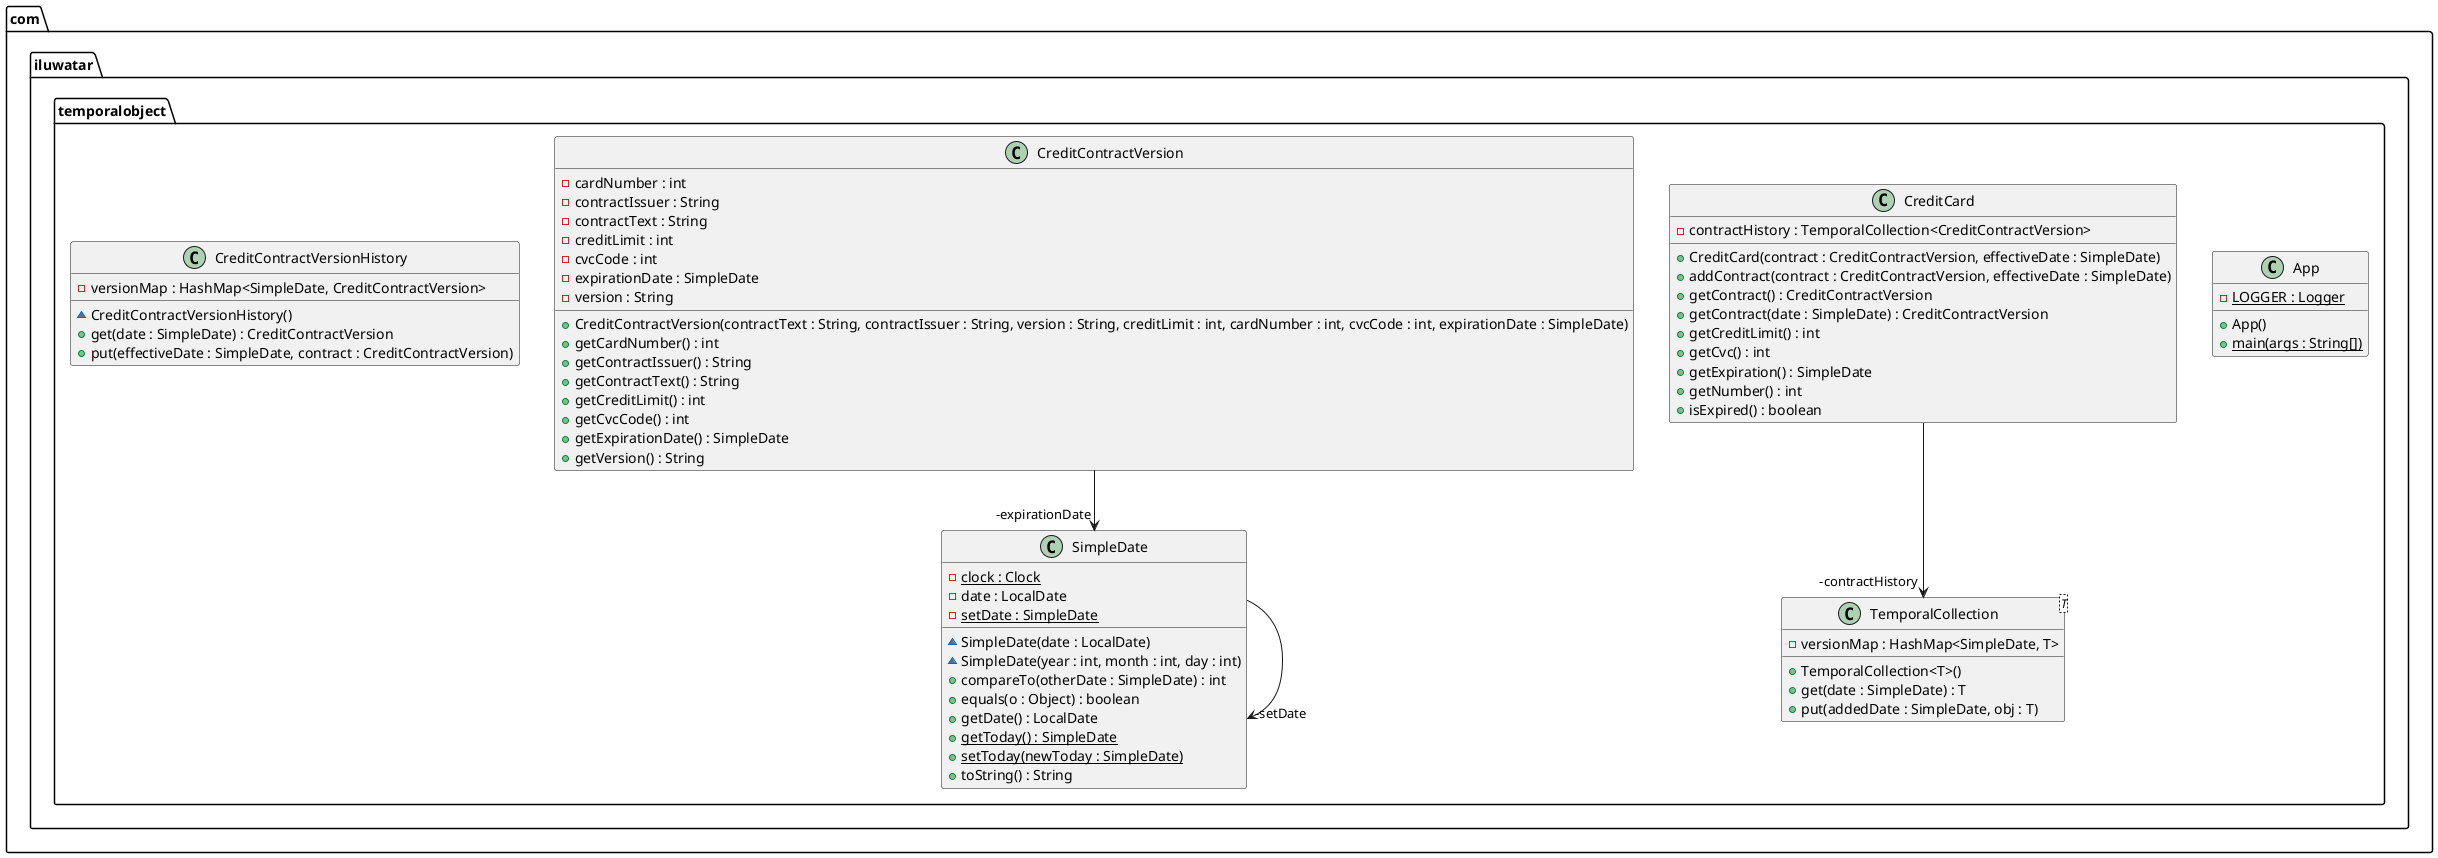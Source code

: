 @startuml
package com.iluwatar.temporalobject {
  class App {
    - LOGGER : Logger {static}
    + App()
    + main(args : String[]) {static}
  }
  class CreditCard {
    - contractHistory : TemporalCollection<CreditContractVersion>
    + CreditCard(contract : CreditContractVersion, effectiveDate : SimpleDate)
    + addContract(contract : CreditContractVersion, effectiveDate : SimpleDate)
    + getContract() : CreditContractVersion
    + getContract(date : SimpleDate) : CreditContractVersion
    + getCreditLimit() : int
    + getCvc() : int
    + getExpiration() : SimpleDate
    + getNumber() : int
    + isExpired() : boolean
  }
  class CreditContractVersion {
    - cardNumber : int
    - contractIssuer : String
    - contractText : String
    - creditLimit : int
    - cvcCode : int
    - expirationDate : SimpleDate
    - version : String
    + CreditContractVersion(contractText : String, contractIssuer : String, version : String, creditLimit : int, cardNumber : int, cvcCode : int, expirationDate : SimpleDate)
    + getCardNumber() : int
    + getContractIssuer() : String
    + getContractText() : String
    + getCreditLimit() : int
    + getCvcCode() : int
    + getExpirationDate() : SimpleDate
    + getVersion() : String
  }
  class CreditContractVersionHistory {
    - versionMap : HashMap<SimpleDate, CreditContractVersion>
    ~ CreditContractVersionHistory()
    + get(date : SimpleDate) : CreditContractVersion
    + put(effectiveDate : SimpleDate, contract : CreditContractVersion)
  }
  class SimpleDate {
    - clock : Clock {static}
    - date : LocalDate
    - setDate : SimpleDate {static}
    ~ SimpleDate(date : LocalDate)
    ~ SimpleDate(year : int, month : int, day : int)
    + compareTo(otherDate : SimpleDate) : int
    + equals(o : Object) : boolean
    + getDate() : LocalDate
    + getToday() : SimpleDate {static}
    + setToday(newToday : SimpleDate) {static}
    + toString() : String
  }
  class TemporalCollection<T> {
    - versionMap : HashMap<SimpleDate, T>
    + TemporalCollection<T>()
    + get(date : SimpleDate) : T
    + put(addedDate : SimpleDate, obj : T)
  }
}
SimpleDate -->  "-setDate" SimpleDate
CreditContractVersion -->  "-expirationDate" SimpleDate
CreditCard -->  "-contractHistory" TemporalCollection
@enduml